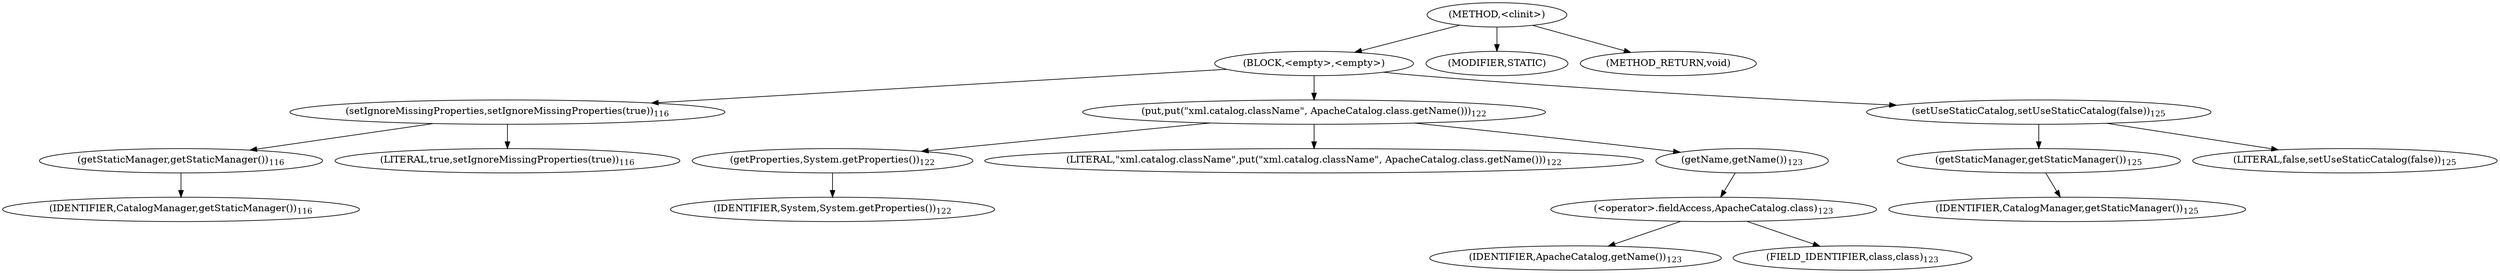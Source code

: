 digraph "&lt;clinit&gt;" {  
"159" [label = <(METHOD,&lt;clinit&gt;)> ]
"160" [label = <(BLOCK,&lt;empty&gt;,&lt;empty&gt;)> ]
"161" [label = <(setIgnoreMissingProperties,setIgnoreMissingProperties(true))<SUB>116</SUB>> ]
"162" [label = <(getStaticManager,getStaticManager())<SUB>116</SUB>> ]
"163" [label = <(IDENTIFIER,CatalogManager,getStaticManager())<SUB>116</SUB>> ]
"164" [label = <(LITERAL,true,setIgnoreMissingProperties(true))<SUB>116</SUB>> ]
"165" [label = <(put,put(&quot;xml.catalog.className&quot;, ApacheCatalog.class.getName()))<SUB>122</SUB>> ]
"166" [label = <(getProperties,System.getProperties())<SUB>122</SUB>> ]
"167" [label = <(IDENTIFIER,System,System.getProperties())<SUB>122</SUB>> ]
"168" [label = <(LITERAL,&quot;xml.catalog.className&quot;,put(&quot;xml.catalog.className&quot;, ApacheCatalog.class.getName()))<SUB>122</SUB>> ]
"169" [label = <(getName,getName())<SUB>123</SUB>> ]
"170" [label = <(&lt;operator&gt;.fieldAccess,ApacheCatalog.class)<SUB>123</SUB>> ]
"171" [label = <(IDENTIFIER,ApacheCatalog,getName())<SUB>123</SUB>> ]
"172" [label = <(FIELD_IDENTIFIER,class,class)<SUB>123</SUB>> ]
"173" [label = <(setUseStaticCatalog,setUseStaticCatalog(false))<SUB>125</SUB>> ]
"174" [label = <(getStaticManager,getStaticManager())<SUB>125</SUB>> ]
"175" [label = <(IDENTIFIER,CatalogManager,getStaticManager())<SUB>125</SUB>> ]
"176" [label = <(LITERAL,false,setUseStaticCatalog(false))<SUB>125</SUB>> ]
"177" [label = <(MODIFIER,STATIC)> ]
"178" [label = <(METHOD_RETURN,void)> ]
  "159" -> "160" 
  "159" -> "177" 
  "159" -> "178" 
  "160" -> "161" 
  "160" -> "165" 
  "160" -> "173" 
  "161" -> "162" 
  "161" -> "164" 
  "162" -> "163" 
  "165" -> "166" 
  "165" -> "168" 
  "165" -> "169" 
  "166" -> "167" 
  "169" -> "170" 
  "170" -> "171" 
  "170" -> "172" 
  "173" -> "174" 
  "173" -> "176" 
  "174" -> "175" 
}
